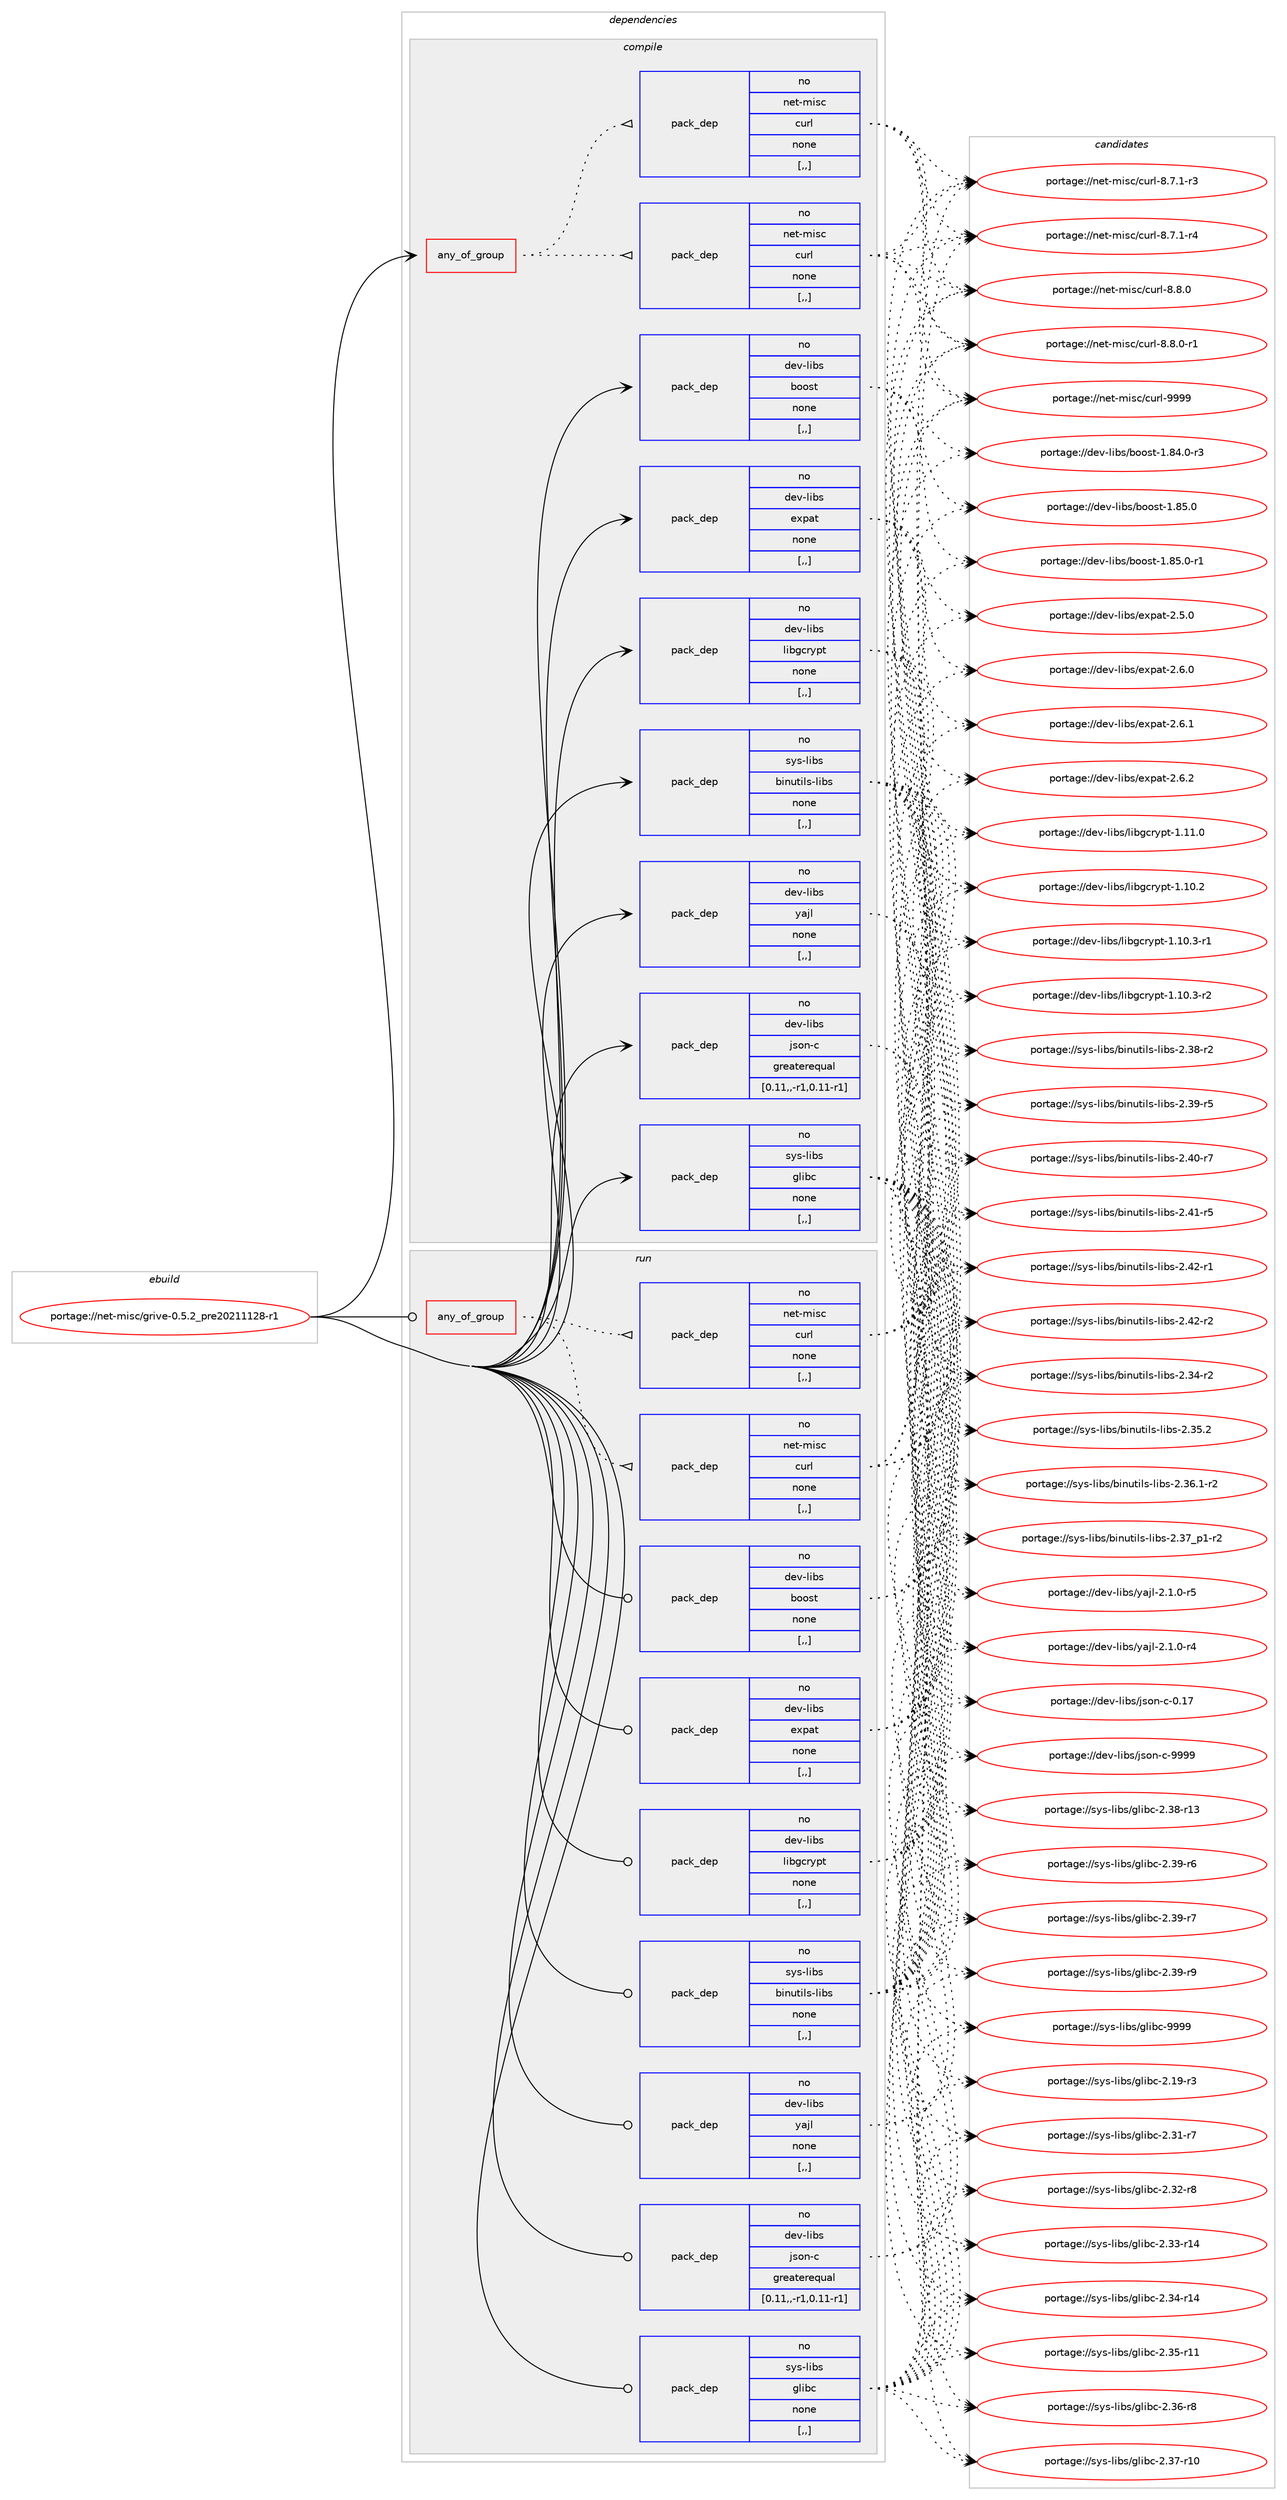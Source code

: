 digraph prolog {

# *************
# Graph options
# *************

newrank=true;
concentrate=true;
compound=true;
graph [rankdir=LR,fontname=Helvetica,fontsize=10,ranksep=1.5];#, ranksep=2.5, nodesep=0.2];
edge  [arrowhead=vee];
node  [fontname=Helvetica,fontsize=10];

# **********
# The ebuild
# **********

subgraph cluster_leftcol {
color=gray;
rank=same;
label=<<i>ebuild</i>>;
id [label="portage://net-misc/grive-0.5.2_pre20211128-r1", color=red, width=4, href="../net-misc/grive-0.5.2_pre20211128-r1.svg"];
}

# ****************
# The dependencies
# ****************

subgraph cluster_midcol {
color=gray;
label=<<i>dependencies</i>>;
subgraph cluster_compile {
fillcolor="#eeeeee";
style=filled;
label=<<i>compile</i>>;
subgraph any2434 {
dependency361829 [label=<<TABLE BORDER="0" CELLBORDER="1" CELLSPACING="0" CELLPADDING="4"><TR><TD CELLPADDING="10">any_of_group</TD></TR></TABLE>>, shape=none, color=red];subgraph pack264075 {
dependency361830 [label=<<TABLE BORDER="0" CELLBORDER="1" CELLSPACING="0" CELLPADDING="4" WIDTH="220"><TR><TD ROWSPAN="6" CELLPADDING="30">pack_dep</TD></TR><TR><TD WIDTH="110">no</TD></TR><TR><TD>net-misc</TD></TR><TR><TD>curl</TD></TR><TR><TD>none</TD></TR><TR><TD>[,,]</TD></TR></TABLE>>, shape=none, color=blue];
}
dependency361829:e -> dependency361830:w [weight=20,style="dotted",arrowhead="oinv"];
subgraph pack264076 {
dependency361831 [label=<<TABLE BORDER="0" CELLBORDER="1" CELLSPACING="0" CELLPADDING="4" WIDTH="220"><TR><TD ROWSPAN="6" CELLPADDING="30">pack_dep</TD></TR><TR><TD WIDTH="110">no</TD></TR><TR><TD>net-misc</TD></TR><TR><TD>curl</TD></TR><TR><TD>none</TD></TR><TR><TD>[,,]</TD></TR></TABLE>>, shape=none, color=blue];
}
dependency361829:e -> dependency361831:w [weight=20,style="dotted",arrowhead="oinv"];
}
id:e -> dependency361829:w [weight=20,style="solid",arrowhead="vee"];
subgraph pack264077 {
dependency361832 [label=<<TABLE BORDER="0" CELLBORDER="1" CELLSPACING="0" CELLPADDING="4" WIDTH="220"><TR><TD ROWSPAN="6" CELLPADDING="30">pack_dep</TD></TR><TR><TD WIDTH="110">no</TD></TR><TR><TD>dev-libs</TD></TR><TR><TD>boost</TD></TR><TR><TD>none</TD></TR><TR><TD>[,,]</TD></TR></TABLE>>, shape=none, color=blue];
}
id:e -> dependency361832:w [weight=20,style="solid",arrowhead="vee"];
subgraph pack264078 {
dependency361833 [label=<<TABLE BORDER="0" CELLBORDER="1" CELLSPACING="0" CELLPADDING="4" WIDTH="220"><TR><TD ROWSPAN="6" CELLPADDING="30">pack_dep</TD></TR><TR><TD WIDTH="110">no</TD></TR><TR><TD>dev-libs</TD></TR><TR><TD>expat</TD></TR><TR><TD>none</TD></TR><TR><TD>[,,]</TD></TR></TABLE>>, shape=none, color=blue];
}
id:e -> dependency361833:w [weight=20,style="solid",arrowhead="vee"];
subgraph pack264079 {
dependency361834 [label=<<TABLE BORDER="0" CELLBORDER="1" CELLSPACING="0" CELLPADDING="4" WIDTH="220"><TR><TD ROWSPAN="6" CELLPADDING="30">pack_dep</TD></TR><TR><TD WIDTH="110">no</TD></TR><TR><TD>dev-libs</TD></TR><TR><TD>json-c</TD></TR><TR><TD>greaterequal</TD></TR><TR><TD>[0.11,,-r1,0.11-r1]</TD></TR></TABLE>>, shape=none, color=blue];
}
id:e -> dependency361834:w [weight=20,style="solid",arrowhead="vee"];
subgraph pack264080 {
dependency361835 [label=<<TABLE BORDER="0" CELLBORDER="1" CELLSPACING="0" CELLPADDING="4" WIDTH="220"><TR><TD ROWSPAN="6" CELLPADDING="30">pack_dep</TD></TR><TR><TD WIDTH="110">no</TD></TR><TR><TD>dev-libs</TD></TR><TR><TD>libgcrypt</TD></TR><TR><TD>none</TD></TR><TR><TD>[,,]</TD></TR></TABLE>>, shape=none, color=blue];
}
id:e -> dependency361835:w [weight=20,style="solid",arrowhead="vee"];
subgraph pack264081 {
dependency361836 [label=<<TABLE BORDER="0" CELLBORDER="1" CELLSPACING="0" CELLPADDING="4" WIDTH="220"><TR><TD ROWSPAN="6" CELLPADDING="30">pack_dep</TD></TR><TR><TD WIDTH="110">no</TD></TR><TR><TD>dev-libs</TD></TR><TR><TD>yajl</TD></TR><TR><TD>none</TD></TR><TR><TD>[,,]</TD></TR></TABLE>>, shape=none, color=blue];
}
id:e -> dependency361836:w [weight=20,style="solid",arrowhead="vee"];
subgraph pack264082 {
dependency361837 [label=<<TABLE BORDER="0" CELLBORDER="1" CELLSPACING="0" CELLPADDING="4" WIDTH="220"><TR><TD ROWSPAN="6" CELLPADDING="30">pack_dep</TD></TR><TR><TD WIDTH="110">no</TD></TR><TR><TD>sys-libs</TD></TR><TR><TD>binutils-libs</TD></TR><TR><TD>none</TD></TR><TR><TD>[,,]</TD></TR></TABLE>>, shape=none, color=blue];
}
id:e -> dependency361837:w [weight=20,style="solid",arrowhead="vee"];
subgraph pack264083 {
dependency361838 [label=<<TABLE BORDER="0" CELLBORDER="1" CELLSPACING="0" CELLPADDING="4" WIDTH="220"><TR><TD ROWSPAN="6" CELLPADDING="30">pack_dep</TD></TR><TR><TD WIDTH="110">no</TD></TR><TR><TD>sys-libs</TD></TR><TR><TD>glibc</TD></TR><TR><TD>none</TD></TR><TR><TD>[,,]</TD></TR></TABLE>>, shape=none, color=blue];
}
id:e -> dependency361838:w [weight=20,style="solid",arrowhead="vee"];
}
subgraph cluster_compileandrun {
fillcolor="#eeeeee";
style=filled;
label=<<i>compile and run</i>>;
}
subgraph cluster_run {
fillcolor="#eeeeee";
style=filled;
label=<<i>run</i>>;
subgraph any2435 {
dependency361839 [label=<<TABLE BORDER="0" CELLBORDER="1" CELLSPACING="0" CELLPADDING="4"><TR><TD CELLPADDING="10">any_of_group</TD></TR></TABLE>>, shape=none, color=red];subgraph pack264084 {
dependency361840 [label=<<TABLE BORDER="0" CELLBORDER="1" CELLSPACING="0" CELLPADDING="4" WIDTH="220"><TR><TD ROWSPAN="6" CELLPADDING="30">pack_dep</TD></TR><TR><TD WIDTH="110">no</TD></TR><TR><TD>net-misc</TD></TR><TR><TD>curl</TD></TR><TR><TD>none</TD></TR><TR><TD>[,,]</TD></TR></TABLE>>, shape=none, color=blue];
}
dependency361839:e -> dependency361840:w [weight=20,style="dotted",arrowhead="oinv"];
subgraph pack264085 {
dependency361841 [label=<<TABLE BORDER="0" CELLBORDER="1" CELLSPACING="0" CELLPADDING="4" WIDTH="220"><TR><TD ROWSPAN="6" CELLPADDING="30">pack_dep</TD></TR><TR><TD WIDTH="110">no</TD></TR><TR><TD>net-misc</TD></TR><TR><TD>curl</TD></TR><TR><TD>none</TD></TR><TR><TD>[,,]</TD></TR></TABLE>>, shape=none, color=blue];
}
dependency361839:e -> dependency361841:w [weight=20,style="dotted",arrowhead="oinv"];
}
id:e -> dependency361839:w [weight=20,style="solid",arrowhead="odot"];
subgraph pack264086 {
dependency361842 [label=<<TABLE BORDER="0" CELLBORDER="1" CELLSPACING="0" CELLPADDING="4" WIDTH="220"><TR><TD ROWSPAN="6" CELLPADDING="30">pack_dep</TD></TR><TR><TD WIDTH="110">no</TD></TR><TR><TD>dev-libs</TD></TR><TR><TD>boost</TD></TR><TR><TD>none</TD></TR><TR><TD>[,,]</TD></TR></TABLE>>, shape=none, color=blue];
}
id:e -> dependency361842:w [weight=20,style="solid",arrowhead="odot"];
subgraph pack264087 {
dependency361843 [label=<<TABLE BORDER="0" CELLBORDER="1" CELLSPACING="0" CELLPADDING="4" WIDTH="220"><TR><TD ROWSPAN="6" CELLPADDING="30">pack_dep</TD></TR><TR><TD WIDTH="110">no</TD></TR><TR><TD>dev-libs</TD></TR><TR><TD>expat</TD></TR><TR><TD>none</TD></TR><TR><TD>[,,]</TD></TR></TABLE>>, shape=none, color=blue];
}
id:e -> dependency361843:w [weight=20,style="solid",arrowhead="odot"];
subgraph pack264088 {
dependency361844 [label=<<TABLE BORDER="0" CELLBORDER="1" CELLSPACING="0" CELLPADDING="4" WIDTH="220"><TR><TD ROWSPAN="6" CELLPADDING="30">pack_dep</TD></TR><TR><TD WIDTH="110">no</TD></TR><TR><TD>dev-libs</TD></TR><TR><TD>json-c</TD></TR><TR><TD>greaterequal</TD></TR><TR><TD>[0.11,,-r1,0.11-r1]</TD></TR></TABLE>>, shape=none, color=blue];
}
id:e -> dependency361844:w [weight=20,style="solid",arrowhead="odot"];
subgraph pack264089 {
dependency361845 [label=<<TABLE BORDER="0" CELLBORDER="1" CELLSPACING="0" CELLPADDING="4" WIDTH="220"><TR><TD ROWSPAN="6" CELLPADDING="30">pack_dep</TD></TR><TR><TD WIDTH="110">no</TD></TR><TR><TD>dev-libs</TD></TR><TR><TD>libgcrypt</TD></TR><TR><TD>none</TD></TR><TR><TD>[,,]</TD></TR></TABLE>>, shape=none, color=blue];
}
id:e -> dependency361845:w [weight=20,style="solid",arrowhead="odot"];
subgraph pack264090 {
dependency361846 [label=<<TABLE BORDER="0" CELLBORDER="1" CELLSPACING="0" CELLPADDING="4" WIDTH="220"><TR><TD ROWSPAN="6" CELLPADDING="30">pack_dep</TD></TR><TR><TD WIDTH="110">no</TD></TR><TR><TD>dev-libs</TD></TR><TR><TD>yajl</TD></TR><TR><TD>none</TD></TR><TR><TD>[,,]</TD></TR></TABLE>>, shape=none, color=blue];
}
id:e -> dependency361846:w [weight=20,style="solid",arrowhead="odot"];
subgraph pack264091 {
dependency361847 [label=<<TABLE BORDER="0" CELLBORDER="1" CELLSPACING="0" CELLPADDING="4" WIDTH="220"><TR><TD ROWSPAN="6" CELLPADDING="30">pack_dep</TD></TR><TR><TD WIDTH="110">no</TD></TR><TR><TD>sys-libs</TD></TR><TR><TD>binutils-libs</TD></TR><TR><TD>none</TD></TR><TR><TD>[,,]</TD></TR></TABLE>>, shape=none, color=blue];
}
id:e -> dependency361847:w [weight=20,style="solid",arrowhead="odot"];
subgraph pack264092 {
dependency361848 [label=<<TABLE BORDER="0" CELLBORDER="1" CELLSPACING="0" CELLPADDING="4" WIDTH="220"><TR><TD ROWSPAN="6" CELLPADDING="30">pack_dep</TD></TR><TR><TD WIDTH="110">no</TD></TR><TR><TD>sys-libs</TD></TR><TR><TD>glibc</TD></TR><TR><TD>none</TD></TR><TR><TD>[,,]</TD></TR></TABLE>>, shape=none, color=blue];
}
id:e -> dependency361848:w [weight=20,style="solid",arrowhead="odot"];
}
}

# **************
# The candidates
# **************

subgraph cluster_choices {
rank=same;
color=gray;
label=<<i>candidates</i>>;

subgraph choice264075 {
color=black;
nodesep=1;
choice110101116451091051159947991171141084556465546494511451 [label="portage://net-misc/curl-8.7.1-r3", color=red, width=4,href="../net-misc/curl-8.7.1-r3.svg"];
choice110101116451091051159947991171141084556465546494511452 [label="portage://net-misc/curl-8.7.1-r4", color=red, width=4,href="../net-misc/curl-8.7.1-r4.svg"];
choice11010111645109105115994799117114108455646564648 [label="portage://net-misc/curl-8.8.0", color=red, width=4,href="../net-misc/curl-8.8.0.svg"];
choice110101116451091051159947991171141084556465646484511449 [label="portage://net-misc/curl-8.8.0-r1", color=red, width=4,href="../net-misc/curl-8.8.0-r1.svg"];
choice110101116451091051159947991171141084557575757 [label="portage://net-misc/curl-9999", color=red, width=4,href="../net-misc/curl-9999.svg"];
dependency361830:e -> choice110101116451091051159947991171141084556465546494511451:w [style=dotted,weight="100"];
dependency361830:e -> choice110101116451091051159947991171141084556465546494511452:w [style=dotted,weight="100"];
dependency361830:e -> choice11010111645109105115994799117114108455646564648:w [style=dotted,weight="100"];
dependency361830:e -> choice110101116451091051159947991171141084556465646484511449:w [style=dotted,weight="100"];
dependency361830:e -> choice110101116451091051159947991171141084557575757:w [style=dotted,weight="100"];
}
subgraph choice264076 {
color=black;
nodesep=1;
choice110101116451091051159947991171141084556465546494511451 [label="portage://net-misc/curl-8.7.1-r3", color=red, width=4,href="../net-misc/curl-8.7.1-r3.svg"];
choice110101116451091051159947991171141084556465546494511452 [label="portage://net-misc/curl-8.7.1-r4", color=red, width=4,href="../net-misc/curl-8.7.1-r4.svg"];
choice11010111645109105115994799117114108455646564648 [label="portage://net-misc/curl-8.8.0", color=red, width=4,href="../net-misc/curl-8.8.0.svg"];
choice110101116451091051159947991171141084556465646484511449 [label="portage://net-misc/curl-8.8.0-r1", color=red, width=4,href="../net-misc/curl-8.8.0-r1.svg"];
choice110101116451091051159947991171141084557575757 [label="portage://net-misc/curl-9999", color=red, width=4,href="../net-misc/curl-9999.svg"];
dependency361831:e -> choice110101116451091051159947991171141084556465546494511451:w [style=dotted,weight="100"];
dependency361831:e -> choice110101116451091051159947991171141084556465546494511452:w [style=dotted,weight="100"];
dependency361831:e -> choice11010111645109105115994799117114108455646564648:w [style=dotted,weight="100"];
dependency361831:e -> choice110101116451091051159947991171141084556465646484511449:w [style=dotted,weight="100"];
dependency361831:e -> choice110101116451091051159947991171141084557575757:w [style=dotted,weight="100"];
}
subgraph choice264077 {
color=black;
nodesep=1;
choice10010111845108105981154798111111115116454946565246484511451 [label="portage://dev-libs/boost-1.84.0-r3", color=red, width=4,href="../dev-libs/boost-1.84.0-r3.svg"];
choice1001011184510810598115479811111111511645494656534648 [label="portage://dev-libs/boost-1.85.0", color=red, width=4,href="../dev-libs/boost-1.85.0.svg"];
choice10010111845108105981154798111111115116454946565346484511449 [label="portage://dev-libs/boost-1.85.0-r1", color=red, width=4,href="../dev-libs/boost-1.85.0-r1.svg"];
dependency361832:e -> choice10010111845108105981154798111111115116454946565246484511451:w [style=dotted,weight="100"];
dependency361832:e -> choice1001011184510810598115479811111111511645494656534648:w [style=dotted,weight="100"];
dependency361832:e -> choice10010111845108105981154798111111115116454946565346484511449:w [style=dotted,weight="100"];
}
subgraph choice264078 {
color=black;
nodesep=1;
choice10010111845108105981154710112011297116455046534648 [label="portage://dev-libs/expat-2.5.0", color=red, width=4,href="../dev-libs/expat-2.5.0.svg"];
choice10010111845108105981154710112011297116455046544648 [label="portage://dev-libs/expat-2.6.0", color=red, width=4,href="../dev-libs/expat-2.6.0.svg"];
choice10010111845108105981154710112011297116455046544649 [label="portage://dev-libs/expat-2.6.1", color=red, width=4,href="../dev-libs/expat-2.6.1.svg"];
choice10010111845108105981154710112011297116455046544650 [label="portage://dev-libs/expat-2.6.2", color=red, width=4,href="../dev-libs/expat-2.6.2.svg"];
dependency361833:e -> choice10010111845108105981154710112011297116455046534648:w [style=dotted,weight="100"];
dependency361833:e -> choice10010111845108105981154710112011297116455046544648:w [style=dotted,weight="100"];
dependency361833:e -> choice10010111845108105981154710112011297116455046544649:w [style=dotted,weight="100"];
dependency361833:e -> choice10010111845108105981154710112011297116455046544650:w [style=dotted,weight="100"];
}
subgraph choice264079 {
color=black;
nodesep=1;
choice10010111845108105981154710611511111045994548464955 [label="portage://dev-libs/json-c-0.17", color=red, width=4,href="../dev-libs/json-c-0.17.svg"];
choice10010111845108105981154710611511111045994557575757 [label="portage://dev-libs/json-c-9999", color=red, width=4,href="../dev-libs/json-c-9999.svg"];
dependency361834:e -> choice10010111845108105981154710611511111045994548464955:w [style=dotted,weight="100"];
dependency361834:e -> choice10010111845108105981154710611511111045994557575757:w [style=dotted,weight="100"];
}
subgraph choice264080 {
color=black;
nodesep=1;
choice100101118451081059811547108105981039911412111211645494649484650 [label="portage://dev-libs/libgcrypt-1.10.2", color=red, width=4,href="../dev-libs/libgcrypt-1.10.2.svg"];
choice1001011184510810598115471081059810399114121112116454946494846514511449 [label="portage://dev-libs/libgcrypt-1.10.3-r1", color=red, width=4,href="../dev-libs/libgcrypt-1.10.3-r1.svg"];
choice1001011184510810598115471081059810399114121112116454946494846514511450 [label="portage://dev-libs/libgcrypt-1.10.3-r2", color=red, width=4,href="../dev-libs/libgcrypt-1.10.3-r2.svg"];
choice100101118451081059811547108105981039911412111211645494649494648 [label="portage://dev-libs/libgcrypt-1.11.0", color=red, width=4,href="../dev-libs/libgcrypt-1.11.0.svg"];
dependency361835:e -> choice100101118451081059811547108105981039911412111211645494649484650:w [style=dotted,weight="100"];
dependency361835:e -> choice1001011184510810598115471081059810399114121112116454946494846514511449:w [style=dotted,weight="100"];
dependency361835:e -> choice1001011184510810598115471081059810399114121112116454946494846514511450:w [style=dotted,weight="100"];
dependency361835:e -> choice100101118451081059811547108105981039911412111211645494649494648:w [style=dotted,weight="100"];
}
subgraph choice264081 {
color=black;
nodesep=1;
choice100101118451081059811547121971061084550464946484511452 [label="portage://dev-libs/yajl-2.1.0-r4", color=red, width=4,href="../dev-libs/yajl-2.1.0-r4.svg"];
choice100101118451081059811547121971061084550464946484511453 [label="portage://dev-libs/yajl-2.1.0-r5", color=red, width=4,href="../dev-libs/yajl-2.1.0-r5.svg"];
dependency361836:e -> choice100101118451081059811547121971061084550464946484511452:w [style=dotted,weight="100"];
dependency361836:e -> choice100101118451081059811547121971061084550464946484511453:w [style=dotted,weight="100"];
}
subgraph choice264082 {
color=black;
nodesep=1;
choice11512111545108105981154798105110117116105108115451081059811545504651524511450 [label="portage://sys-libs/binutils-libs-2.34-r2", color=red, width=4,href="../sys-libs/binutils-libs-2.34-r2.svg"];
choice11512111545108105981154798105110117116105108115451081059811545504651534650 [label="portage://sys-libs/binutils-libs-2.35.2", color=red, width=4,href="../sys-libs/binutils-libs-2.35.2.svg"];
choice115121115451081059811547981051101171161051081154510810598115455046515446494511450 [label="portage://sys-libs/binutils-libs-2.36.1-r2", color=red, width=4,href="../sys-libs/binutils-libs-2.36.1-r2.svg"];
choice115121115451081059811547981051101171161051081154510810598115455046515595112494511450 [label="portage://sys-libs/binutils-libs-2.37_p1-r2", color=red, width=4,href="../sys-libs/binutils-libs-2.37_p1-r2.svg"];
choice11512111545108105981154798105110117116105108115451081059811545504651564511450 [label="portage://sys-libs/binutils-libs-2.38-r2", color=red, width=4,href="../sys-libs/binutils-libs-2.38-r2.svg"];
choice11512111545108105981154798105110117116105108115451081059811545504651574511453 [label="portage://sys-libs/binutils-libs-2.39-r5", color=red, width=4,href="../sys-libs/binutils-libs-2.39-r5.svg"];
choice11512111545108105981154798105110117116105108115451081059811545504652484511455 [label="portage://sys-libs/binutils-libs-2.40-r7", color=red, width=4,href="../sys-libs/binutils-libs-2.40-r7.svg"];
choice11512111545108105981154798105110117116105108115451081059811545504652494511453 [label="portage://sys-libs/binutils-libs-2.41-r5", color=red, width=4,href="../sys-libs/binutils-libs-2.41-r5.svg"];
choice11512111545108105981154798105110117116105108115451081059811545504652504511449 [label="portage://sys-libs/binutils-libs-2.42-r1", color=red, width=4,href="../sys-libs/binutils-libs-2.42-r1.svg"];
choice11512111545108105981154798105110117116105108115451081059811545504652504511450 [label="portage://sys-libs/binutils-libs-2.42-r2", color=red, width=4,href="../sys-libs/binutils-libs-2.42-r2.svg"];
dependency361837:e -> choice11512111545108105981154798105110117116105108115451081059811545504651524511450:w [style=dotted,weight="100"];
dependency361837:e -> choice11512111545108105981154798105110117116105108115451081059811545504651534650:w [style=dotted,weight="100"];
dependency361837:e -> choice115121115451081059811547981051101171161051081154510810598115455046515446494511450:w [style=dotted,weight="100"];
dependency361837:e -> choice115121115451081059811547981051101171161051081154510810598115455046515595112494511450:w [style=dotted,weight="100"];
dependency361837:e -> choice11512111545108105981154798105110117116105108115451081059811545504651564511450:w [style=dotted,weight="100"];
dependency361837:e -> choice11512111545108105981154798105110117116105108115451081059811545504651574511453:w [style=dotted,weight="100"];
dependency361837:e -> choice11512111545108105981154798105110117116105108115451081059811545504652484511455:w [style=dotted,weight="100"];
dependency361837:e -> choice11512111545108105981154798105110117116105108115451081059811545504652494511453:w [style=dotted,weight="100"];
dependency361837:e -> choice11512111545108105981154798105110117116105108115451081059811545504652504511449:w [style=dotted,weight="100"];
dependency361837:e -> choice11512111545108105981154798105110117116105108115451081059811545504652504511450:w [style=dotted,weight="100"];
}
subgraph choice264083 {
color=black;
nodesep=1;
choice115121115451081059811547103108105989945504649574511451 [label="portage://sys-libs/glibc-2.19-r3", color=red, width=4,href="../sys-libs/glibc-2.19-r3.svg"];
choice115121115451081059811547103108105989945504651494511455 [label="portage://sys-libs/glibc-2.31-r7", color=red, width=4,href="../sys-libs/glibc-2.31-r7.svg"];
choice115121115451081059811547103108105989945504651504511456 [label="portage://sys-libs/glibc-2.32-r8", color=red, width=4,href="../sys-libs/glibc-2.32-r8.svg"];
choice11512111545108105981154710310810598994550465151451144952 [label="portage://sys-libs/glibc-2.33-r14", color=red, width=4,href="../sys-libs/glibc-2.33-r14.svg"];
choice11512111545108105981154710310810598994550465152451144952 [label="portage://sys-libs/glibc-2.34-r14", color=red, width=4,href="../sys-libs/glibc-2.34-r14.svg"];
choice11512111545108105981154710310810598994550465153451144949 [label="portage://sys-libs/glibc-2.35-r11", color=red, width=4,href="../sys-libs/glibc-2.35-r11.svg"];
choice115121115451081059811547103108105989945504651544511456 [label="portage://sys-libs/glibc-2.36-r8", color=red, width=4,href="../sys-libs/glibc-2.36-r8.svg"];
choice11512111545108105981154710310810598994550465155451144948 [label="portage://sys-libs/glibc-2.37-r10", color=red, width=4,href="../sys-libs/glibc-2.37-r10.svg"];
choice11512111545108105981154710310810598994550465156451144951 [label="portage://sys-libs/glibc-2.38-r13", color=red, width=4,href="../sys-libs/glibc-2.38-r13.svg"];
choice115121115451081059811547103108105989945504651574511454 [label="portage://sys-libs/glibc-2.39-r6", color=red, width=4,href="../sys-libs/glibc-2.39-r6.svg"];
choice115121115451081059811547103108105989945504651574511455 [label="portage://sys-libs/glibc-2.39-r7", color=red, width=4,href="../sys-libs/glibc-2.39-r7.svg"];
choice115121115451081059811547103108105989945504651574511457 [label="portage://sys-libs/glibc-2.39-r9", color=red, width=4,href="../sys-libs/glibc-2.39-r9.svg"];
choice11512111545108105981154710310810598994557575757 [label="portage://sys-libs/glibc-9999", color=red, width=4,href="../sys-libs/glibc-9999.svg"];
dependency361838:e -> choice115121115451081059811547103108105989945504649574511451:w [style=dotted,weight="100"];
dependency361838:e -> choice115121115451081059811547103108105989945504651494511455:w [style=dotted,weight="100"];
dependency361838:e -> choice115121115451081059811547103108105989945504651504511456:w [style=dotted,weight="100"];
dependency361838:e -> choice11512111545108105981154710310810598994550465151451144952:w [style=dotted,weight="100"];
dependency361838:e -> choice11512111545108105981154710310810598994550465152451144952:w [style=dotted,weight="100"];
dependency361838:e -> choice11512111545108105981154710310810598994550465153451144949:w [style=dotted,weight="100"];
dependency361838:e -> choice115121115451081059811547103108105989945504651544511456:w [style=dotted,weight="100"];
dependency361838:e -> choice11512111545108105981154710310810598994550465155451144948:w [style=dotted,weight="100"];
dependency361838:e -> choice11512111545108105981154710310810598994550465156451144951:w [style=dotted,weight="100"];
dependency361838:e -> choice115121115451081059811547103108105989945504651574511454:w [style=dotted,weight="100"];
dependency361838:e -> choice115121115451081059811547103108105989945504651574511455:w [style=dotted,weight="100"];
dependency361838:e -> choice115121115451081059811547103108105989945504651574511457:w [style=dotted,weight="100"];
dependency361838:e -> choice11512111545108105981154710310810598994557575757:w [style=dotted,weight="100"];
}
subgraph choice264084 {
color=black;
nodesep=1;
choice110101116451091051159947991171141084556465546494511451 [label="portage://net-misc/curl-8.7.1-r3", color=red, width=4,href="../net-misc/curl-8.7.1-r3.svg"];
choice110101116451091051159947991171141084556465546494511452 [label="portage://net-misc/curl-8.7.1-r4", color=red, width=4,href="../net-misc/curl-8.7.1-r4.svg"];
choice11010111645109105115994799117114108455646564648 [label="portage://net-misc/curl-8.8.0", color=red, width=4,href="../net-misc/curl-8.8.0.svg"];
choice110101116451091051159947991171141084556465646484511449 [label="portage://net-misc/curl-8.8.0-r1", color=red, width=4,href="../net-misc/curl-8.8.0-r1.svg"];
choice110101116451091051159947991171141084557575757 [label="portage://net-misc/curl-9999", color=red, width=4,href="../net-misc/curl-9999.svg"];
dependency361840:e -> choice110101116451091051159947991171141084556465546494511451:w [style=dotted,weight="100"];
dependency361840:e -> choice110101116451091051159947991171141084556465546494511452:w [style=dotted,weight="100"];
dependency361840:e -> choice11010111645109105115994799117114108455646564648:w [style=dotted,weight="100"];
dependency361840:e -> choice110101116451091051159947991171141084556465646484511449:w [style=dotted,weight="100"];
dependency361840:e -> choice110101116451091051159947991171141084557575757:w [style=dotted,weight="100"];
}
subgraph choice264085 {
color=black;
nodesep=1;
choice110101116451091051159947991171141084556465546494511451 [label="portage://net-misc/curl-8.7.1-r3", color=red, width=4,href="../net-misc/curl-8.7.1-r3.svg"];
choice110101116451091051159947991171141084556465546494511452 [label="portage://net-misc/curl-8.7.1-r4", color=red, width=4,href="../net-misc/curl-8.7.1-r4.svg"];
choice11010111645109105115994799117114108455646564648 [label="portage://net-misc/curl-8.8.0", color=red, width=4,href="../net-misc/curl-8.8.0.svg"];
choice110101116451091051159947991171141084556465646484511449 [label="portage://net-misc/curl-8.8.0-r1", color=red, width=4,href="../net-misc/curl-8.8.0-r1.svg"];
choice110101116451091051159947991171141084557575757 [label="portage://net-misc/curl-9999", color=red, width=4,href="../net-misc/curl-9999.svg"];
dependency361841:e -> choice110101116451091051159947991171141084556465546494511451:w [style=dotted,weight="100"];
dependency361841:e -> choice110101116451091051159947991171141084556465546494511452:w [style=dotted,weight="100"];
dependency361841:e -> choice11010111645109105115994799117114108455646564648:w [style=dotted,weight="100"];
dependency361841:e -> choice110101116451091051159947991171141084556465646484511449:w [style=dotted,weight="100"];
dependency361841:e -> choice110101116451091051159947991171141084557575757:w [style=dotted,weight="100"];
}
subgraph choice264086 {
color=black;
nodesep=1;
choice10010111845108105981154798111111115116454946565246484511451 [label="portage://dev-libs/boost-1.84.0-r3", color=red, width=4,href="../dev-libs/boost-1.84.0-r3.svg"];
choice1001011184510810598115479811111111511645494656534648 [label="portage://dev-libs/boost-1.85.0", color=red, width=4,href="../dev-libs/boost-1.85.0.svg"];
choice10010111845108105981154798111111115116454946565346484511449 [label="portage://dev-libs/boost-1.85.0-r1", color=red, width=4,href="../dev-libs/boost-1.85.0-r1.svg"];
dependency361842:e -> choice10010111845108105981154798111111115116454946565246484511451:w [style=dotted,weight="100"];
dependency361842:e -> choice1001011184510810598115479811111111511645494656534648:w [style=dotted,weight="100"];
dependency361842:e -> choice10010111845108105981154798111111115116454946565346484511449:w [style=dotted,weight="100"];
}
subgraph choice264087 {
color=black;
nodesep=1;
choice10010111845108105981154710112011297116455046534648 [label="portage://dev-libs/expat-2.5.0", color=red, width=4,href="../dev-libs/expat-2.5.0.svg"];
choice10010111845108105981154710112011297116455046544648 [label="portage://dev-libs/expat-2.6.0", color=red, width=4,href="../dev-libs/expat-2.6.0.svg"];
choice10010111845108105981154710112011297116455046544649 [label="portage://dev-libs/expat-2.6.1", color=red, width=4,href="../dev-libs/expat-2.6.1.svg"];
choice10010111845108105981154710112011297116455046544650 [label="portage://dev-libs/expat-2.6.2", color=red, width=4,href="../dev-libs/expat-2.6.2.svg"];
dependency361843:e -> choice10010111845108105981154710112011297116455046534648:w [style=dotted,weight="100"];
dependency361843:e -> choice10010111845108105981154710112011297116455046544648:w [style=dotted,weight="100"];
dependency361843:e -> choice10010111845108105981154710112011297116455046544649:w [style=dotted,weight="100"];
dependency361843:e -> choice10010111845108105981154710112011297116455046544650:w [style=dotted,weight="100"];
}
subgraph choice264088 {
color=black;
nodesep=1;
choice10010111845108105981154710611511111045994548464955 [label="portage://dev-libs/json-c-0.17", color=red, width=4,href="../dev-libs/json-c-0.17.svg"];
choice10010111845108105981154710611511111045994557575757 [label="portage://dev-libs/json-c-9999", color=red, width=4,href="../dev-libs/json-c-9999.svg"];
dependency361844:e -> choice10010111845108105981154710611511111045994548464955:w [style=dotted,weight="100"];
dependency361844:e -> choice10010111845108105981154710611511111045994557575757:w [style=dotted,weight="100"];
}
subgraph choice264089 {
color=black;
nodesep=1;
choice100101118451081059811547108105981039911412111211645494649484650 [label="portage://dev-libs/libgcrypt-1.10.2", color=red, width=4,href="../dev-libs/libgcrypt-1.10.2.svg"];
choice1001011184510810598115471081059810399114121112116454946494846514511449 [label="portage://dev-libs/libgcrypt-1.10.3-r1", color=red, width=4,href="../dev-libs/libgcrypt-1.10.3-r1.svg"];
choice1001011184510810598115471081059810399114121112116454946494846514511450 [label="portage://dev-libs/libgcrypt-1.10.3-r2", color=red, width=4,href="../dev-libs/libgcrypt-1.10.3-r2.svg"];
choice100101118451081059811547108105981039911412111211645494649494648 [label="portage://dev-libs/libgcrypt-1.11.0", color=red, width=4,href="../dev-libs/libgcrypt-1.11.0.svg"];
dependency361845:e -> choice100101118451081059811547108105981039911412111211645494649484650:w [style=dotted,weight="100"];
dependency361845:e -> choice1001011184510810598115471081059810399114121112116454946494846514511449:w [style=dotted,weight="100"];
dependency361845:e -> choice1001011184510810598115471081059810399114121112116454946494846514511450:w [style=dotted,weight="100"];
dependency361845:e -> choice100101118451081059811547108105981039911412111211645494649494648:w [style=dotted,weight="100"];
}
subgraph choice264090 {
color=black;
nodesep=1;
choice100101118451081059811547121971061084550464946484511452 [label="portage://dev-libs/yajl-2.1.0-r4", color=red, width=4,href="../dev-libs/yajl-2.1.0-r4.svg"];
choice100101118451081059811547121971061084550464946484511453 [label="portage://dev-libs/yajl-2.1.0-r5", color=red, width=4,href="../dev-libs/yajl-2.1.0-r5.svg"];
dependency361846:e -> choice100101118451081059811547121971061084550464946484511452:w [style=dotted,weight="100"];
dependency361846:e -> choice100101118451081059811547121971061084550464946484511453:w [style=dotted,weight="100"];
}
subgraph choice264091 {
color=black;
nodesep=1;
choice11512111545108105981154798105110117116105108115451081059811545504651524511450 [label="portage://sys-libs/binutils-libs-2.34-r2", color=red, width=4,href="../sys-libs/binutils-libs-2.34-r2.svg"];
choice11512111545108105981154798105110117116105108115451081059811545504651534650 [label="portage://sys-libs/binutils-libs-2.35.2", color=red, width=4,href="../sys-libs/binutils-libs-2.35.2.svg"];
choice115121115451081059811547981051101171161051081154510810598115455046515446494511450 [label="portage://sys-libs/binutils-libs-2.36.1-r2", color=red, width=4,href="../sys-libs/binutils-libs-2.36.1-r2.svg"];
choice115121115451081059811547981051101171161051081154510810598115455046515595112494511450 [label="portage://sys-libs/binutils-libs-2.37_p1-r2", color=red, width=4,href="../sys-libs/binutils-libs-2.37_p1-r2.svg"];
choice11512111545108105981154798105110117116105108115451081059811545504651564511450 [label="portage://sys-libs/binutils-libs-2.38-r2", color=red, width=4,href="../sys-libs/binutils-libs-2.38-r2.svg"];
choice11512111545108105981154798105110117116105108115451081059811545504651574511453 [label="portage://sys-libs/binutils-libs-2.39-r5", color=red, width=4,href="../sys-libs/binutils-libs-2.39-r5.svg"];
choice11512111545108105981154798105110117116105108115451081059811545504652484511455 [label="portage://sys-libs/binutils-libs-2.40-r7", color=red, width=4,href="../sys-libs/binutils-libs-2.40-r7.svg"];
choice11512111545108105981154798105110117116105108115451081059811545504652494511453 [label="portage://sys-libs/binutils-libs-2.41-r5", color=red, width=4,href="../sys-libs/binutils-libs-2.41-r5.svg"];
choice11512111545108105981154798105110117116105108115451081059811545504652504511449 [label="portage://sys-libs/binutils-libs-2.42-r1", color=red, width=4,href="../sys-libs/binutils-libs-2.42-r1.svg"];
choice11512111545108105981154798105110117116105108115451081059811545504652504511450 [label="portage://sys-libs/binutils-libs-2.42-r2", color=red, width=4,href="../sys-libs/binutils-libs-2.42-r2.svg"];
dependency361847:e -> choice11512111545108105981154798105110117116105108115451081059811545504651524511450:w [style=dotted,weight="100"];
dependency361847:e -> choice11512111545108105981154798105110117116105108115451081059811545504651534650:w [style=dotted,weight="100"];
dependency361847:e -> choice115121115451081059811547981051101171161051081154510810598115455046515446494511450:w [style=dotted,weight="100"];
dependency361847:e -> choice115121115451081059811547981051101171161051081154510810598115455046515595112494511450:w [style=dotted,weight="100"];
dependency361847:e -> choice11512111545108105981154798105110117116105108115451081059811545504651564511450:w [style=dotted,weight="100"];
dependency361847:e -> choice11512111545108105981154798105110117116105108115451081059811545504651574511453:w [style=dotted,weight="100"];
dependency361847:e -> choice11512111545108105981154798105110117116105108115451081059811545504652484511455:w [style=dotted,weight="100"];
dependency361847:e -> choice11512111545108105981154798105110117116105108115451081059811545504652494511453:w [style=dotted,weight="100"];
dependency361847:e -> choice11512111545108105981154798105110117116105108115451081059811545504652504511449:w [style=dotted,weight="100"];
dependency361847:e -> choice11512111545108105981154798105110117116105108115451081059811545504652504511450:w [style=dotted,weight="100"];
}
subgraph choice264092 {
color=black;
nodesep=1;
choice115121115451081059811547103108105989945504649574511451 [label="portage://sys-libs/glibc-2.19-r3", color=red, width=4,href="../sys-libs/glibc-2.19-r3.svg"];
choice115121115451081059811547103108105989945504651494511455 [label="portage://sys-libs/glibc-2.31-r7", color=red, width=4,href="../sys-libs/glibc-2.31-r7.svg"];
choice115121115451081059811547103108105989945504651504511456 [label="portage://sys-libs/glibc-2.32-r8", color=red, width=4,href="../sys-libs/glibc-2.32-r8.svg"];
choice11512111545108105981154710310810598994550465151451144952 [label="portage://sys-libs/glibc-2.33-r14", color=red, width=4,href="../sys-libs/glibc-2.33-r14.svg"];
choice11512111545108105981154710310810598994550465152451144952 [label="portage://sys-libs/glibc-2.34-r14", color=red, width=4,href="../sys-libs/glibc-2.34-r14.svg"];
choice11512111545108105981154710310810598994550465153451144949 [label="portage://sys-libs/glibc-2.35-r11", color=red, width=4,href="../sys-libs/glibc-2.35-r11.svg"];
choice115121115451081059811547103108105989945504651544511456 [label="portage://sys-libs/glibc-2.36-r8", color=red, width=4,href="../sys-libs/glibc-2.36-r8.svg"];
choice11512111545108105981154710310810598994550465155451144948 [label="portage://sys-libs/glibc-2.37-r10", color=red, width=4,href="../sys-libs/glibc-2.37-r10.svg"];
choice11512111545108105981154710310810598994550465156451144951 [label="portage://sys-libs/glibc-2.38-r13", color=red, width=4,href="../sys-libs/glibc-2.38-r13.svg"];
choice115121115451081059811547103108105989945504651574511454 [label="portage://sys-libs/glibc-2.39-r6", color=red, width=4,href="../sys-libs/glibc-2.39-r6.svg"];
choice115121115451081059811547103108105989945504651574511455 [label="portage://sys-libs/glibc-2.39-r7", color=red, width=4,href="../sys-libs/glibc-2.39-r7.svg"];
choice115121115451081059811547103108105989945504651574511457 [label="portage://sys-libs/glibc-2.39-r9", color=red, width=4,href="../sys-libs/glibc-2.39-r9.svg"];
choice11512111545108105981154710310810598994557575757 [label="portage://sys-libs/glibc-9999", color=red, width=4,href="../sys-libs/glibc-9999.svg"];
dependency361848:e -> choice115121115451081059811547103108105989945504649574511451:w [style=dotted,weight="100"];
dependency361848:e -> choice115121115451081059811547103108105989945504651494511455:w [style=dotted,weight="100"];
dependency361848:e -> choice115121115451081059811547103108105989945504651504511456:w [style=dotted,weight="100"];
dependency361848:e -> choice11512111545108105981154710310810598994550465151451144952:w [style=dotted,weight="100"];
dependency361848:e -> choice11512111545108105981154710310810598994550465152451144952:w [style=dotted,weight="100"];
dependency361848:e -> choice11512111545108105981154710310810598994550465153451144949:w [style=dotted,weight="100"];
dependency361848:e -> choice115121115451081059811547103108105989945504651544511456:w [style=dotted,weight="100"];
dependency361848:e -> choice11512111545108105981154710310810598994550465155451144948:w [style=dotted,weight="100"];
dependency361848:e -> choice11512111545108105981154710310810598994550465156451144951:w [style=dotted,weight="100"];
dependency361848:e -> choice115121115451081059811547103108105989945504651574511454:w [style=dotted,weight="100"];
dependency361848:e -> choice115121115451081059811547103108105989945504651574511455:w [style=dotted,weight="100"];
dependency361848:e -> choice115121115451081059811547103108105989945504651574511457:w [style=dotted,weight="100"];
dependency361848:e -> choice11512111545108105981154710310810598994557575757:w [style=dotted,weight="100"];
}
}

}
